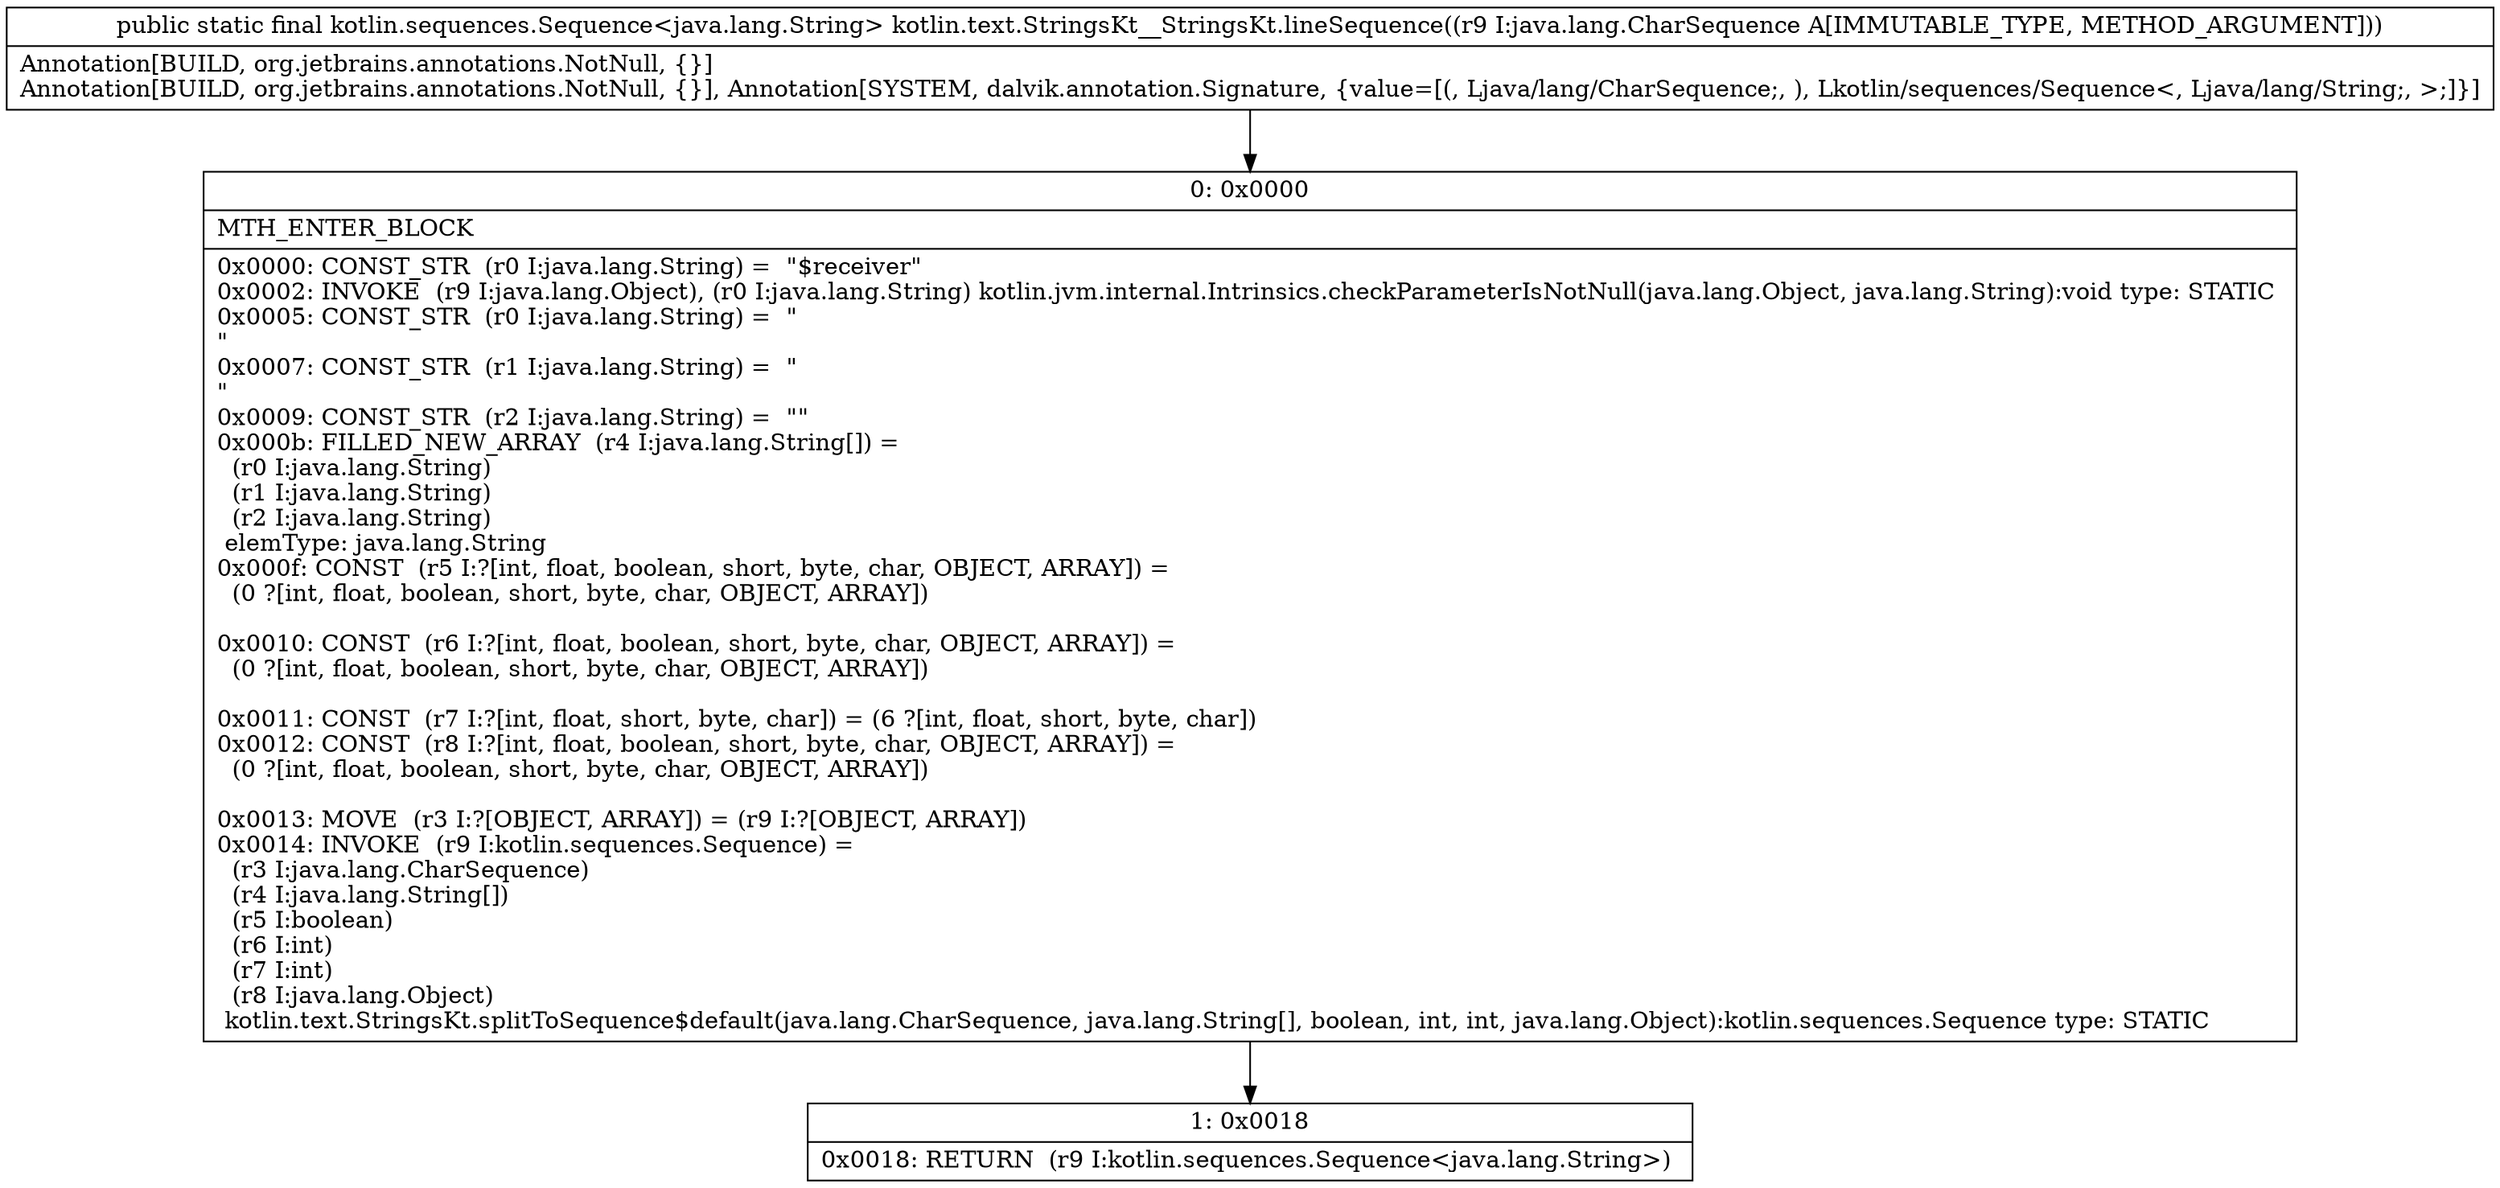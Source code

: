 digraph "CFG forkotlin.text.StringsKt__StringsKt.lineSequence(Ljava\/lang\/CharSequence;)Lkotlin\/sequences\/Sequence;" {
Node_0 [shape=record,label="{0\:\ 0x0000|MTH_ENTER_BLOCK\l|0x0000: CONST_STR  (r0 I:java.lang.String) =  \"$receiver\" \l0x0002: INVOKE  (r9 I:java.lang.Object), (r0 I:java.lang.String) kotlin.jvm.internal.Intrinsics.checkParameterIsNotNull(java.lang.Object, java.lang.String):void type: STATIC \l0x0005: CONST_STR  (r0 I:java.lang.String) =  \"\l\" \l0x0007: CONST_STR  (r1 I:java.lang.String) =  \"\l\" \l0x0009: CONST_STR  (r2 I:java.lang.String) =  \"\" \l0x000b: FILLED_NEW_ARRAY  (r4 I:java.lang.String[]) = \l  (r0 I:java.lang.String)\l  (r1 I:java.lang.String)\l  (r2 I:java.lang.String)\l elemType: java.lang.String \l0x000f: CONST  (r5 I:?[int, float, boolean, short, byte, char, OBJECT, ARRAY]) = \l  (0 ?[int, float, boolean, short, byte, char, OBJECT, ARRAY])\l \l0x0010: CONST  (r6 I:?[int, float, boolean, short, byte, char, OBJECT, ARRAY]) = \l  (0 ?[int, float, boolean, short, byte, char, OBJECT, ARRAY])\l \l0x0011: CONST  (r7 I:?[int, float, short, byte, char]) = (6 ?[int, float, short, byte, char]) \l0x0012: CONST  (r8 I:?[int, float, boolean, short, byte, char, OBJECT, ARRAY]) = \l  (0 ?[int, float, boolean, short, byte, char, OBJECT, ARRAY])\l \l0x0013: MOVE  (r3 I:?[OBJECT, ARRAY]) = (r9 I:?[OBJECT, ARRAY]) \l0x0014: INVOKE  (r9 I:kotlin.sequences.Sequence) = \l  (r3 I:java.lang.CharSequence)\l  (r4 I:java.lang.String[])\l  (r5 I:boolean)\l  (r6 I:int)\l  (r7 I:int)\l  (r8 I:java.lang.Object)\l kotlin.text.StringsKt.splitToSequence$default(java.lang.CharSequence, java.lang.String[], boolean, int, int, java.lang.Object):kotlin.sequences.Sequence type: STATIC \l}"];
Node_1 [shape=record,label="{1\:\ 0x0018|0x0018: RETURN  (r9 I:kotlin.sequences.Sequence\<java.lang.String\>) \l}"];
MethodNode[shape=record,label="{public static final kotlin.sequences.Sequence\<java.lang.String\> kotlin.text.StringsKt__StringsKt.lineSequence((r9 I:java.lang.CharSequence A[IMMUTABLE_TYPE, METHOD_ARGUMENT]))  | Annotation[BUILD, org.jetbrains.annotations.NotNull, \{\}]\lAnnotation[BUILD, org.jetbrains.annotations.NotNull, \{\}], Annotation[SYSTEM, dalvik.annotation.Signature, \{value=[(, Ljava\/lang\/CharSequence;, ), Lkotlin\/sequences\/Sequence\<, Ljava\/lang\/String;, \>;]\}]\l}"];
MethodNode -> Node_0;
Node_0 -> Node_1;
}

